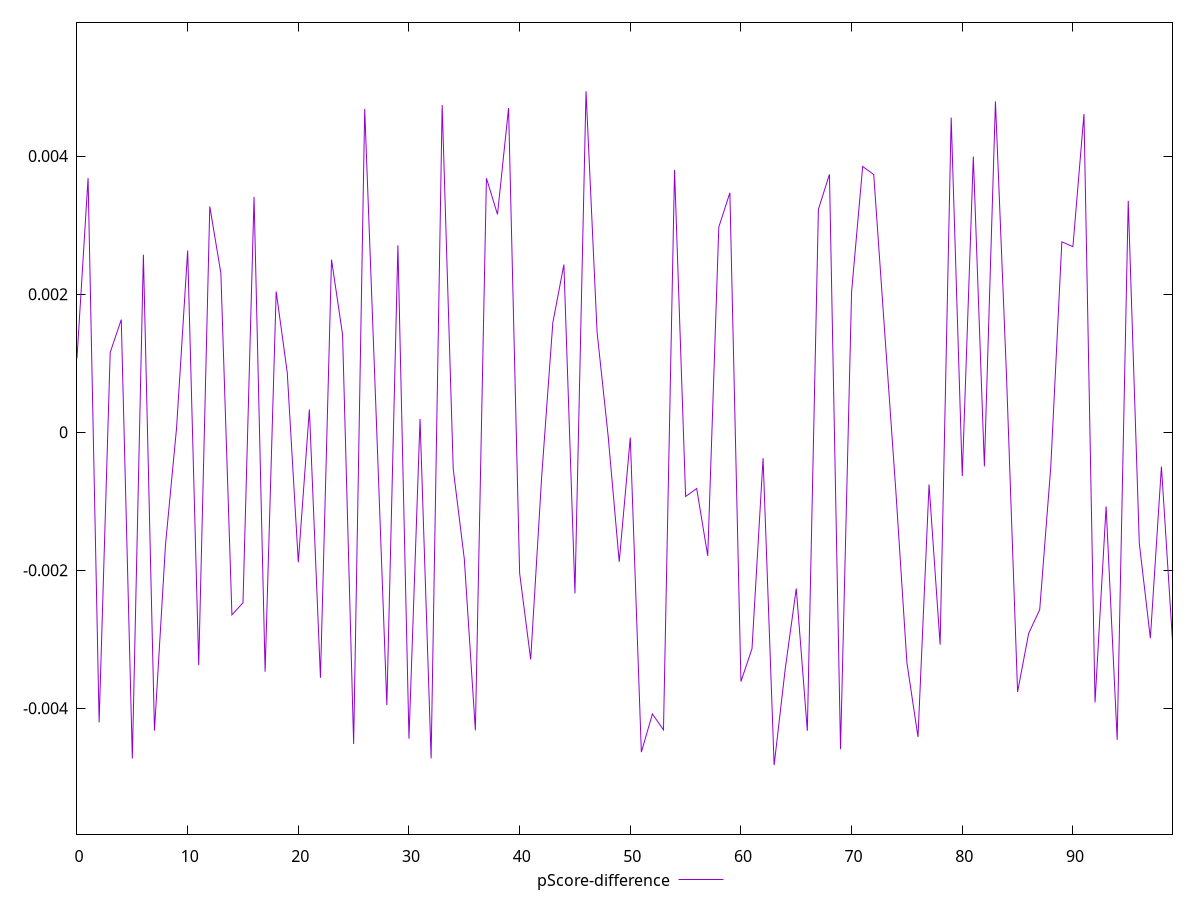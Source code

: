reset

$pScoreDifference <<EOF
0 0.0010731099283158851
1 0.003680976908006728
2 -0.004204033674376495
3 0.0011559724703785745
4 0.0016309019629604515
5 -0.004727892847346871
6 0.0025715844709799374
7 -0.004322928147193816
8 -0.0016266733449176174
9 0.00006507977308523039
10 0.0026321249510471434
11 -0.0033757181360339894
12 0.0032705256820865225
13 0.002305463691220644
14 -0.0026465185327660956
15 -0.0024718202721604188
16 0.0034085357094718605
17 -0.003470798074607484
18 0.0020385245975619304
19 0.0008644767814682819
20 -0.0018840561827683233
21 0.00032836474616881883
22 -0.0035584698547274085
23 0.002499907729095252
24 0.0014126174116375623
25 -0.004516703006144374
26 0.0046833606606255795
27 0.00040238946438675427
28 -0.003953855728797362
29 0.002706747596926462
30 -0.004440231213066137
31 0.00019203820221147527
32 -0.004725878170837139
33 0.004739453003182015
34 -0.0005332225775285249
35 -0.0018363700455268361
36 -0.004319545052367979
37 0.0036792771671628755
38 0.0031550268493101274
39 0.00469562229953846
40 -0.002042291002490426
41 -0.0032927709191058474
42 -0.0006269656353247166
43 0.0015849002670774714
44 0.0024285987264934805
45 -0.00233435548238492
46 0.0049385990218140385
47 0.0014478696662767465
48 -0.00005588929915545382
49 -0.0018780948204341064
50 -0.00007665691443681233
51 -0.004635656299952662
52 -0.004082788862440401
53 -0.004312203383821767
54 0.003799100994799187
55 -0.0009318307692173233
56 -0.0008163794054499851
57 -0.001791674177277769
58 0.0029715581454505813
59 0.0034687335181288192
60 -0.0036132761797488255
61 -0.0031365738546996758
62 -0.0003763315294311731
63 -0.004823465057828602
64 -0.003432096504133564
65 -0.0022651381497582612
66 -0.0043258285850822364
67 0.0032285816093375885
68 0.003735949828977181
69 -0.0045925646620171845
70 0.002033732099205765
71 0.00384958596703866
72 0.0037326079242439025
73 0.001429801683517029
74 -0.0008549698080656531
75 -0.0033419036931586765
76 -0.004416144657971688
77 -0.0007573629527580783
78 -0.0030780146410610554
79 0.00455872208637087
80 -0.0006349204954209098
81 0.003994406362910929
82 -0.0004947287500416397
83 0.004792375132472104
84 0.000811270158851296
85 -0.003762957930799171
86 -0.002915335460650259
87 -0.0025703678531830976
88 -0.0005021936437594743
89 0.002757651814457085
90 0.0026882252888847935
91 0.0046101669235359966
92 -0.003914963750139888
93 -0.0010754663491830962
94 -0.004457035904918638
95 0.003352030557557173
96 -0.0016097208214935765
97 -0.0029848352758263808
98 -0.0004979547119087213
99 -0.0030221574775942672
EOF

set key outside below
set xrange [0:99]
set yrange [-0.005823465057828602:0.0059385990218140386]
set trange [-0.005823465057828602:0.0059385990218140386]
set terminal svg size 640, 500 enhanced background rgb 'white'
set output "report_00026_2021-02-22T21:38:55.199Z/first-contentful-paint/samples/pages/pScore-difference/values.svg"

plot $pScoreDifference title "pScore-difference" with line

reset
